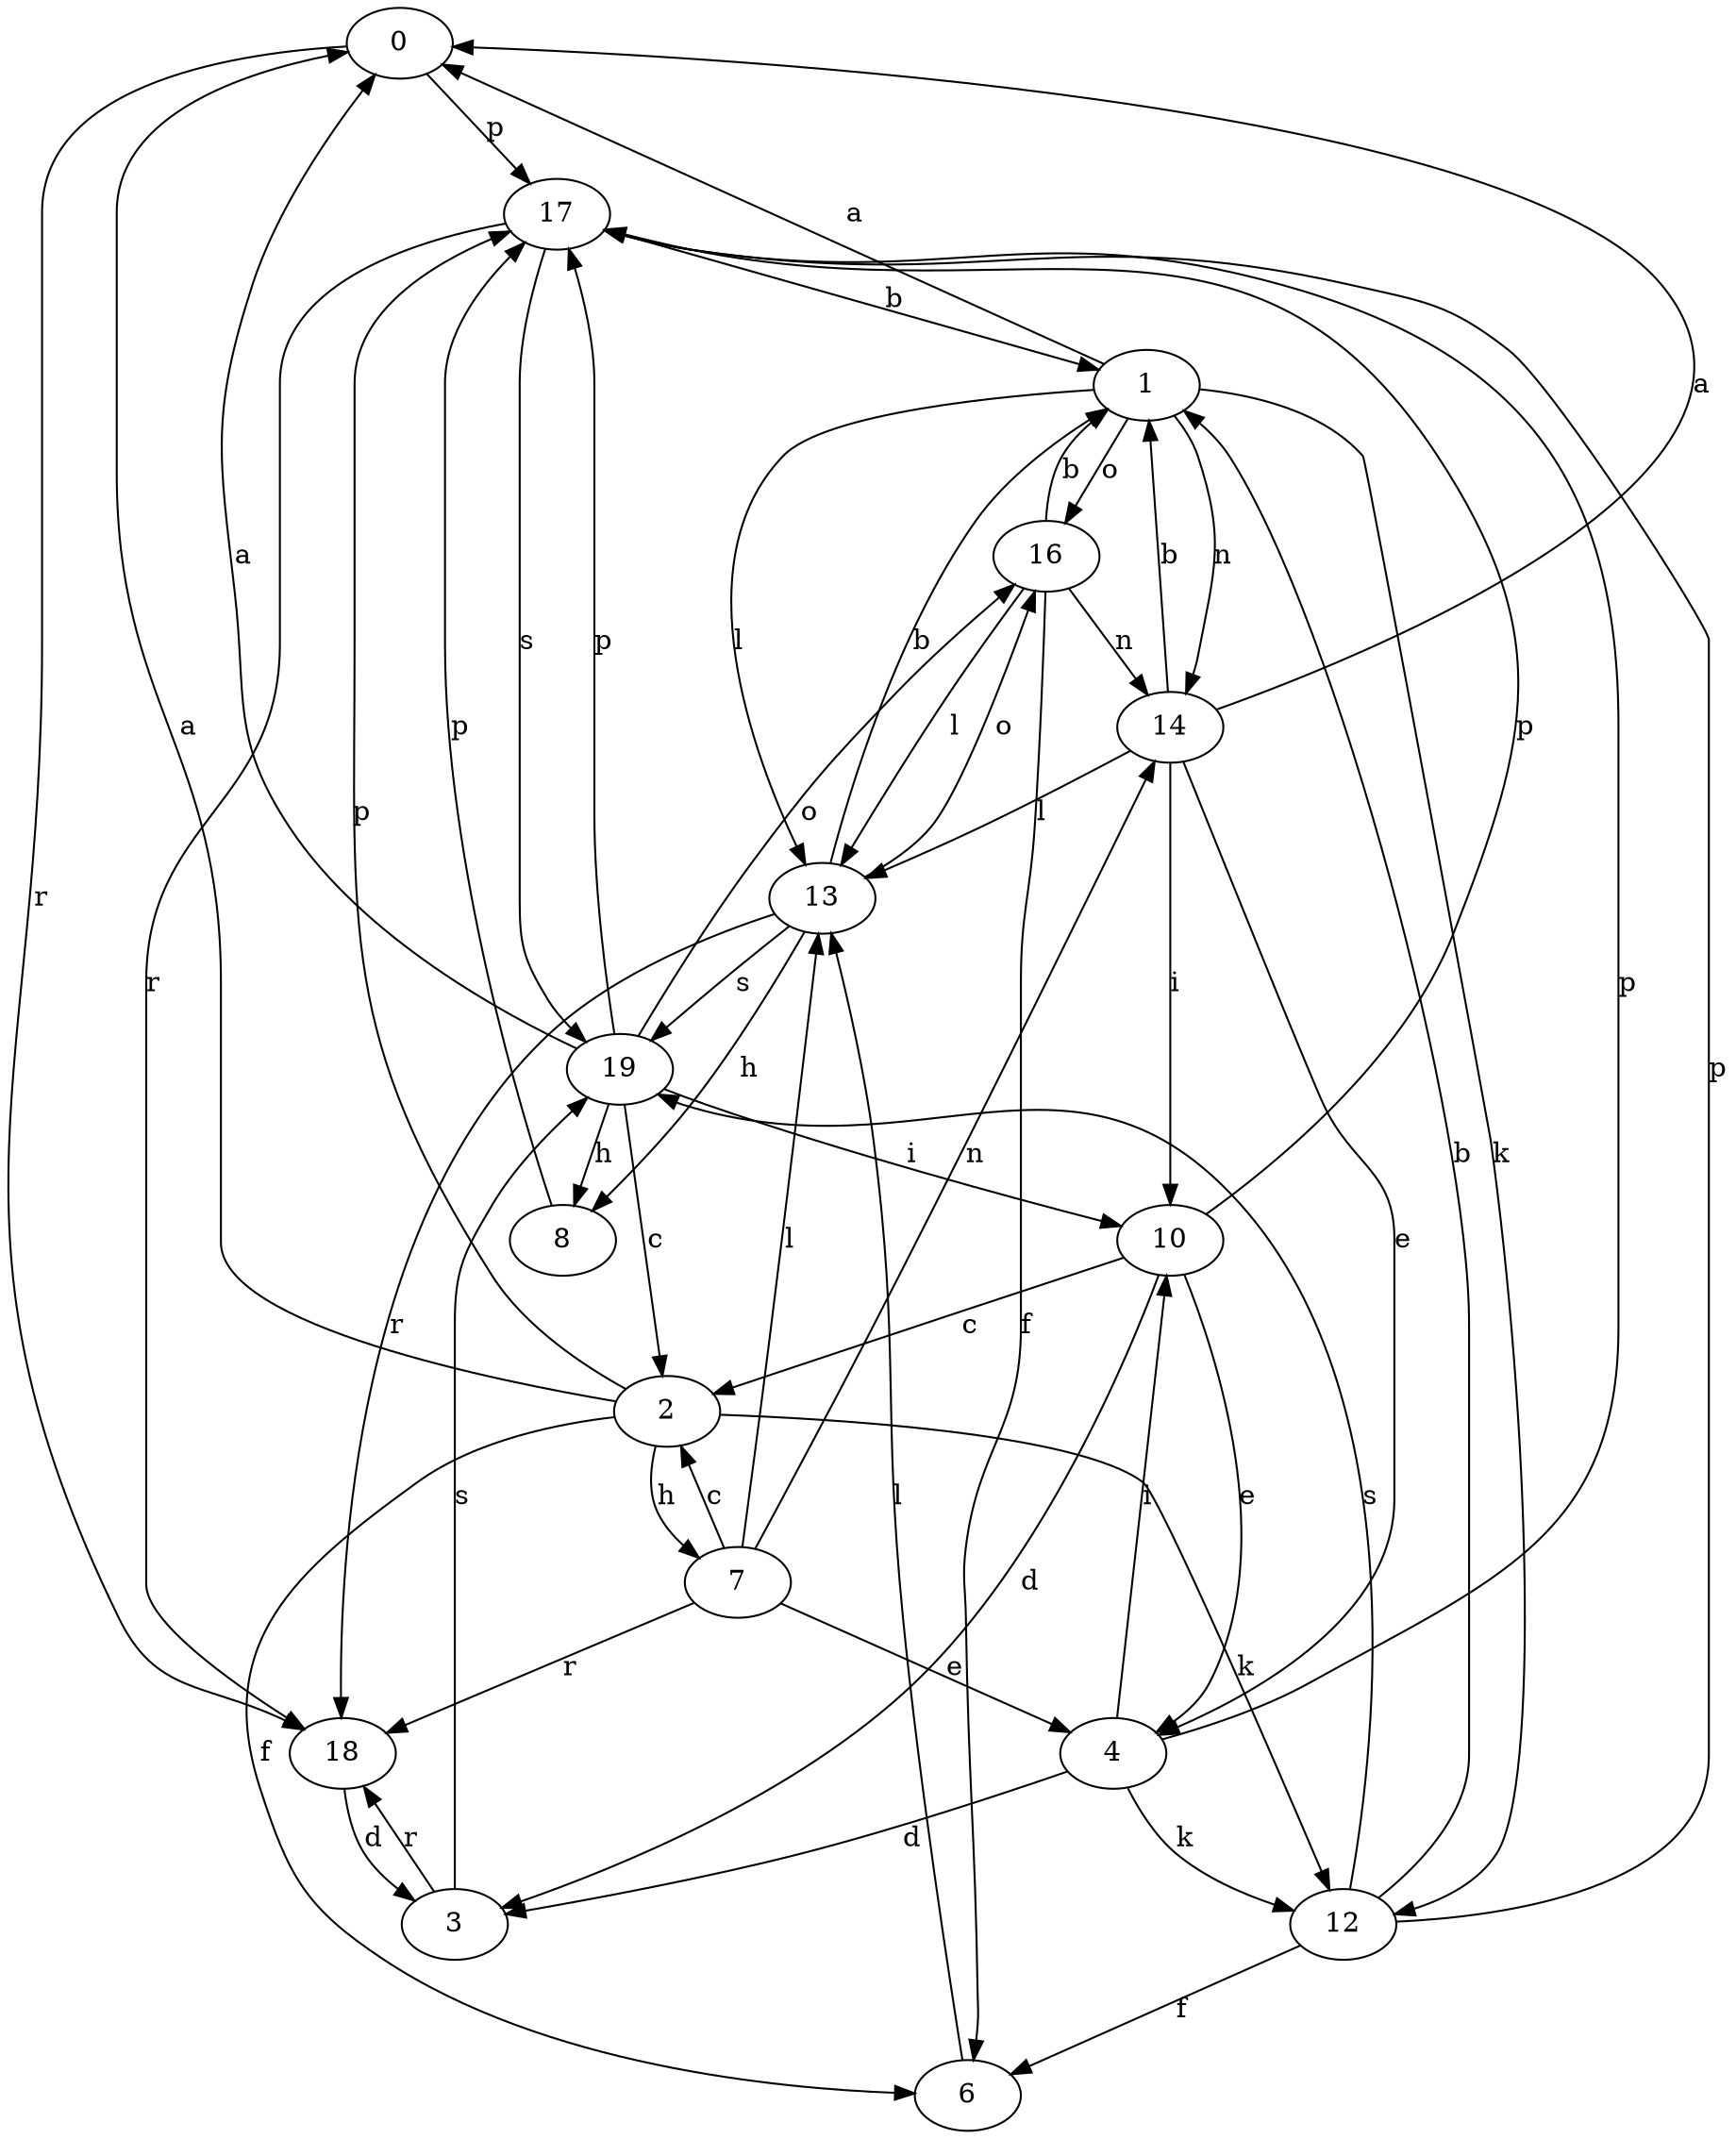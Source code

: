strict digraph  {
0;
1;
2;
3;
4;
6;
7;
8;
10;
12;
13;
14;
16;
17;
18;
19;
0 -> 17  [label=p];
0 -> 18  [label=r];
1 -> 0  [label=a];
1 -> 12  [label=k];
1 -> 13  [label=l];
1 -> 14  [label=n];
1 -> 16  [label=o];
2 -> 0  [label=a];
2 -> 6  [label=f];
2 -> 7  [label=h];
2 -> 12  [label=k];
2 -> 17  [label=p];
3 -> 18  [label=r];
3 -> 19  [label=s];
4 -> 3  [label=d];
4 -> 10  [label=i];
4 -> 12  [label=k];
4 -> 17  [label=p];
6 -> 13  [label=l];
7 -> 2  [label=c];
7 -> 4  [label=e];
7 -> 13  [label=l];
7 -> 14  [label=n];
7 -> 18  [label=r];
8 -> 17  [label=p];
10 -> 2  [label=c];
10 -> 3  [label=d];
10 -> 4  [label=e];
10 -> 17  [label=p];
12 -> 1  [label=b];
12 -> 6  [label=f];
12 -> 17  [label=p];
12 -> 19  [label=s];
13 -> 1  [label=b];
13 -> 8  [label=h];
13 -> 16  [label=o];
13 -> 18  [label=r];
13 -> 19  [label=s];
14 -> 0  [label=a];
14 -> 1  [label=b];
14 -> 4  [label=e];
14 -> 10  [label=i];
14 -> 13  [label=l];
16 -> 1  [label=b];
16 -> 6  [label=f];
16 -> 13  [label=l];
16 -> 14  [label=n];
17 -> 1  [label=b];
17 -> 18  [label=r];
17 -> 19  [label=s];
18 -> 3  [label=d];
19 -> 0  [label=a];
19 -> 2  [label=c];
19 -> 8  [label=h];
19 -> 10  [label=i];
19 -> 16  [label=o];
19 -> 17  [label=p];
}
